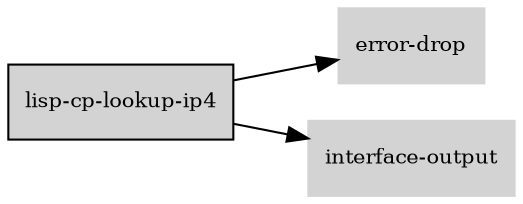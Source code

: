digraph "lisp_cp_lookup_ip4_subgraph" {
  rankdir=LR;
  node [shape=box, style=filled, fontsize=10, color=lightgray, fontcolor=black, fillcolor=lightgray];
  "lisp-cp-lookup-ip4" [color=black, fontcolor=black, fillcolor=lightgray];
  edge [fontsize=8];
  "lisp-cp-lookup-ip4" -> "error-drop";
  "lisp-cp-lookup-ip4" -> "interface-output";
}
